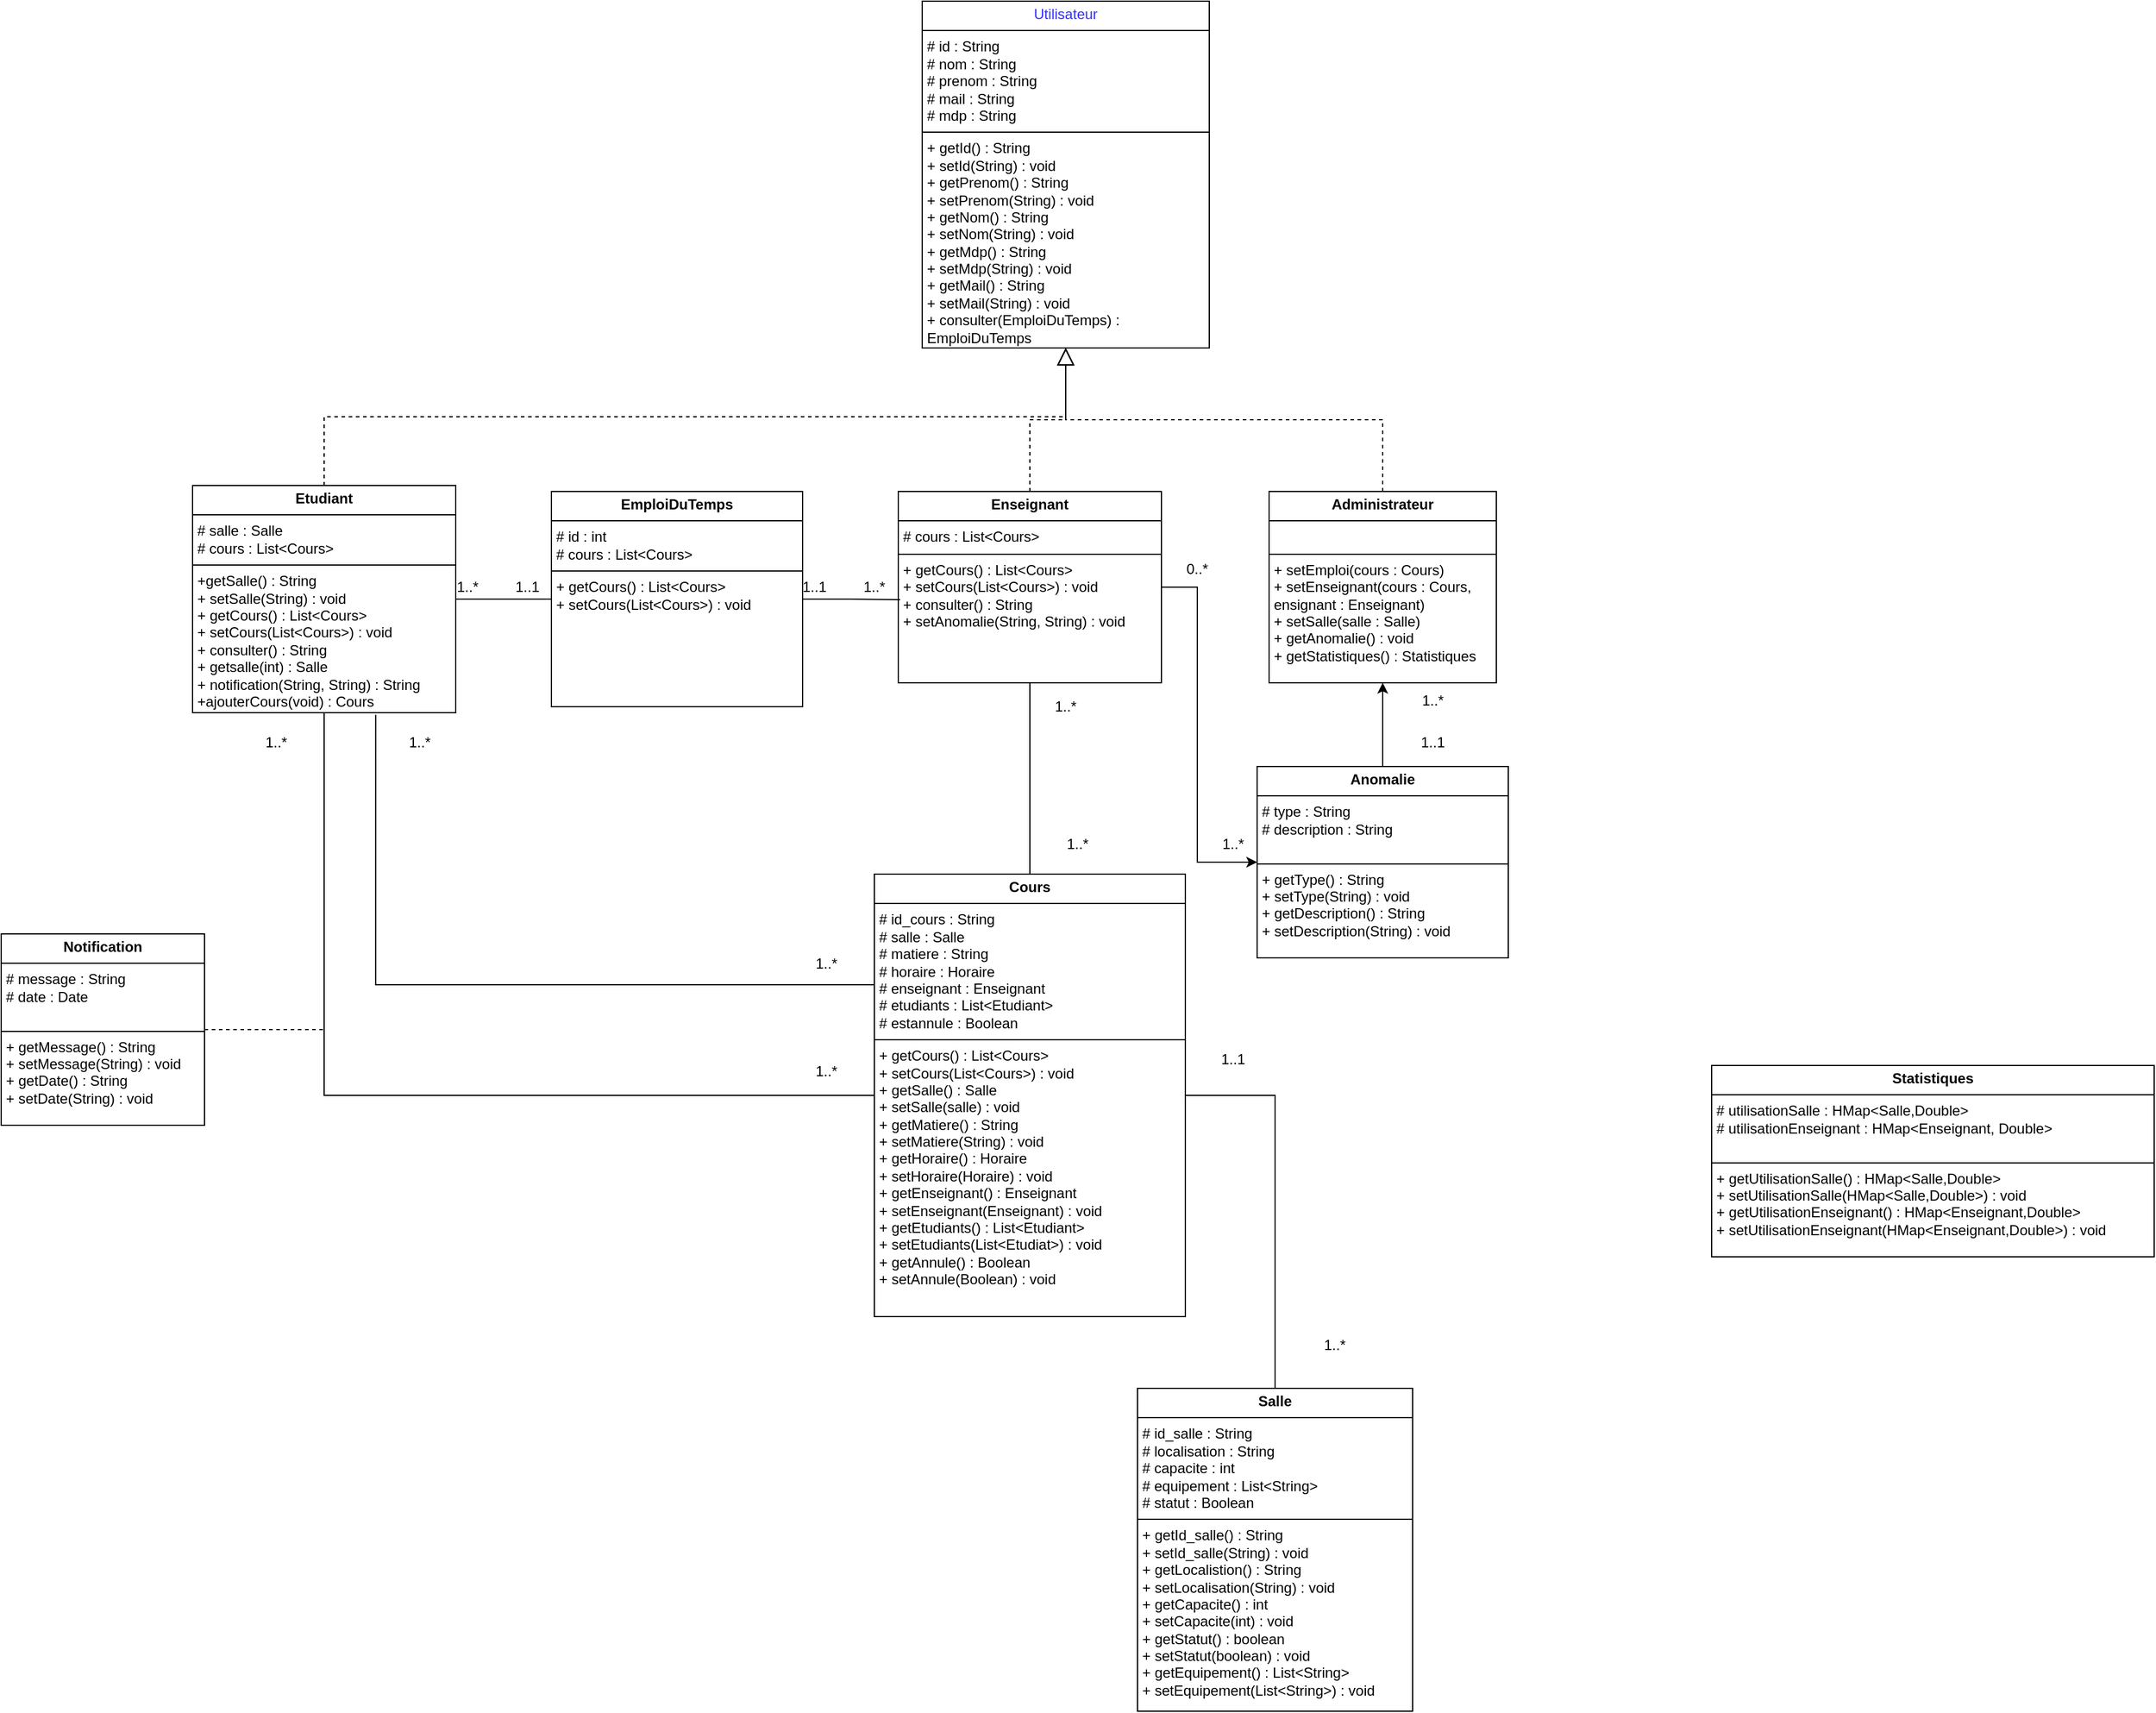 <mxfile version="27.0.6">
  <diagram name="Page-1" id="ocIGo5bQyAD7GgWdxXTj">
    <mxGraphModel dx="2466" dy="906" grid="1" gridSize="10" guides="1" tooltips="1" connect="1" arrows="1" fold="1" page="1" pageScale="1" pageWidth="827" pageHeight="1169" math="0" shadow="0">
      <root>
        <mxCell id="0" />
        <mxCell id="1" parent="0" />
        <mxCell id="oOOovUlSggI43qUW11VL-1" value="&lt;p style=&quot;margin:0px;margin-top:4px;text-align:center;&quot;&gt;&lt;b&gt;Etudiant&lt;/b&gt;&lt;/p&gt;&lt;hr size=&quot;1&quot; style=&quot;border-style:solid;&quot;&gt;&lt;p style=&quot;margin:0px;margin-left:4px;&quot;&gt;&lt;span style=&quot;background-color: transparent; color: light-dark(rgb(0, 0, 0), rgb(255, 255, 255));&quot;&gt;# salle : Salle&amp;nbsp;&lt;/span&gt;&lt;/p&gt;&lt;p style=&quot;margin:0px;margin-left:4px;&quot;&gt;&lt;span style=&quot;background-color: transparent; color: light-dark(rgb(0, 0, 0), rgb(255, 255, 255));&quot;&gt;# cours : List&amp;lt;Cours&amp;gt;&lt;/span&gt;&lt;/p&gt;&lt;hr size=&quot;1&quot; style=&quot;border-style:solid;&quot;&gt;&lt;p style=&quot;margin: 0px 0px 0px 4px;&quot;&gt;&lt;span style=&quot;background-color: transparent; color: light-dark(rgb(0, 0, 0), rgb(255, 255, 255));&quot;&gt;+getSalle() : String&lt;/span&gt;&lt;/p&gt;&lt;p style=&quot;margin: 0px 0px 0px 4px;&quot;&gt;+ setSalle(String) : void&lt;/p&gt;&lt;p style=&quot;margin:0px;margin-left:4px;&quot;&gt;+ getCours() : List&amp;lt;Cours&amp;gt;&lt;/p&gt;&lt;p style=&quot;margin:0px;margin-left:4px;&quot;&gt;+ setCours(List&amp;lt;Cours&amp;gt;) : void&lt;/p&gt;&lt;p style=&quot;margin:0px;margin-left:4px;&quot;&gt;+ consulter() : String&lt;/p&gt;&lt;p style=&quot;margin:0px;margin-left:4px;&quot;&gt;+ getsalle(int) : Salle&lt;/p&gt;&lt;p style=&quot;margin:0px;margin-left:4px;&quot;&gt;+ notification(String, String) : String&lt;/p&gt;&lt;p style=&quot;margin:0px;margin-left:4px;&quot;&gt;+ajouterCours(void) : Cours&lt;/p&gt;&lt;p style=&quot;margin:0px;margin-left:4px;&quot;&gt;&lt;br&gt;&lt;/p&gt;" style="verticalAlign=top;align=left;overflow=fill;html=1;whiteSpace=wrap;" parent="1" vertex="1">
          <mxGeometry x="-210" y="435" width="220" height="190" as="geometry" />
        </mxCell>
        <mxCell id="oOOovUlSggI43qUW11VL-2" style="edgeStyle=orthogonalEdgeStyle;rounded=0;orthogonalLoop=1;jettySize=auto;html=1;entryX=0;entryY=0.5;entryDx=0;entryDy=0;" parent="1" source="oOOovUlSggI43qUW11VL-3" target="oOOovUlSggI43qUW11VL-14" edge="1">
          <mxGeometry relative="1" as="geometry">
            <Array as="points">
              <mxPoint x="630" y="520" />
              <mxPoint x="630" y="750" />
            </Array>
          </mxGeometry>
        </mxCell>
        <mxCell id="oOOovUlSggI43qUW11VL-3" value="&lt;p style=&quot;margin:0px;margin-top:4px;text-align:center;&quot;&gt;&lt;b&gt;Enseignant&lt;/b&gt;&lt;span style=&quot;color: rgba(0, 0, 0, 0); font-family: monospace; font-size: 0px; text-wrap-mode: nowrap; background-color: transparent; text-align: left;&quot;&gt;%3CmxGraphModel%3E%3Croot%3E%3CmxCell%20id%3D%220%22%2F%3E%3CmxCell%20id%3D%221%22%20parent%3D%220%22%2F%3E%3CmxCell%20id%3D%222%22%20value%3D%22%26lt%3Bp%20style%3D%26quot%3Bmargin%3A0px%3Bmargin-top%3A4px%3Btext-align%3Acenter%3B%26quot%3B%26gt%3B%26lt%3Bb%26gt%3BEtudiant%26lt%3B%2Fb%26gt%3B%26lt%3B%2Fp%26gt%3B%26lt%3Bhr%20size%3D%26quot%3B1%26quot%3B%20style%3D%26quot%3Bborder-style%3Asolid%3B%26quot%3B%26gt%3B%26lt%3Bp%20style%3D%26quot%3Bmargin%3A0px%3Bmargin-left%3A4px%3B%26quot%3B%26gt%3B%2B%20field%3A%20Type%26lt%3B%2Fp%26gt%3B%26lt%3Bhr%20size%3D%26quot%3B1%26quot%3B%20style%3D%26quot%3Bborder-style%3Asolid%3B%26quot%3B%26gt%3B%26lt%3Bp%20style%3D%26quot%3Bmargin%3A0px%3Bmargin-left%3A4px%3B%26quot%3B%26gt%3B%2B%20method()%3A%20Type%26lt%3B%2Fp%26gt%3B%22%20style%3D%22verticalAlign%3Dtop%3Balign%3Dleft%3Boverflow%3Dfill%3Bhtml%3D1%3BwhiteSpace%3Dwrap%3B%22%20vertex%3D%221%22%20parent%3D%221%22%3E%3CmxGeometry%20x%3D%22260%22%20y%3D%2250%22%20width%3D%22160%22%20height%3D%2290%22%20as%3D%22geometry%22%2F%3E%3C%2FmxCell%3E%3C%2Froot%3E%3C%2FmxGraphModel%3E&lt;/span&gt;&lt;/p&gt;&lt;hr size=&quot;1&quot; style=&quot;border-style:solid;&quot;&gt;&lt;p style=&quot;margin:0px;margin-left:4px;&quot;&gt;&lt;span style=&quot;background-color: transparent; color: light-dark(rgb(0, 0, 0), rgb(255, 255, 255));&quot;&gt;# cours : List&amp;lt;Cours&amp;gt;&lt;/span&gt;&lt;/p&gt;&lt;hr size=&quot;1&quot; style=&quot;border-style:solid;&quot;&gt;&lt;p style=&quot;margin: 0px 0px 0px 4px;&quot;&gt;+ getCours() : List&amp;lt;Cours&amp;gt;&lt;/p&gt;&lt;p style=&quot;margin: 0px 0px 0px 4px;&quot;&gt;+ setCours(List&amp;lt;Cours&amp;gt;) : void&lt;/p&gt;&lt;p style=&quot;margin:0px;margin-left:4px;&quot;&gt;+ consulter() : String&lt;/p&gt;&lt;p style=&quot;margin:0px;margin-left:4px;&quot;&gt;+ setAnomalie(String, String) : void&lt;/p&gt;" style="verticalAlign=top;align=left;overflow=fill;html=1;whiteSpace=wrap;" parent="1" vertex="1">
          <mxGeometry x="380" y="440" width="220" height="160" as="geometry" />
        </mxCell>
        <mxCell id="oOOovUlSggI43qUW11VL-4" value="&lt;p style=&quot;margin:0px;margin-top:4px;text-align:center;&quot;&gt;&lt;b&gt;Administrateur&lt;/b&gt;&lt;/p&gt;&lt;hr size=&quot;1&quot; style=&quot;border-style:solid;&quot;&gt;&lt;p style=&quot;margin:0px;margin-left:4px;&quot;&gt;&lt;br&gt;&lt;/p&gt;&lt;hr size=&quot;1&quot; style=&quot;border-style:solid;&quot;&gt;&lt;p style=&quot;margin:0px;margin-left:4px;&quot;&gt;+ setEmploi(cours : Cours)&lt;/p&gt;&lt;p style=&quot;margin:0px;margin-left:4px;&quot;&gt;+ setEnseignant(cours : Cours, ensignant : Enseignant)&lt;/p&gt;&lt;p style=&quot;margin:0px;margin-left:4px;&quot;&gt;+ setSalle(salle : Salle)&lt;/p&gt;&lt;p style=&quot;margin:0px;margin-left:4px;&quot;&gt;+ getAnomalie() : void&lt;/p&gt;&lt;p style=&quot;margin:0px;margin-left:4px;&quot;&gt;+ getStatistiques() : Statistiques&lt;/p&gt;" style="verticalAlign=top;align=left;overflow=fill;html=1;whiteSpace=wrap;" parent="1" vertex="1">
          <mxGeometry x="690" y="440" width="190" height="160" as="geometry" />
        </mxCell>
        <mxCell id="oOOovUlSggI43qUW11VL-5" style="edgeStyle=orthogonalEdgeStyle;rounded=0;orthogonalLoop=1;jettySize=auto;html=1;entryX=1;entryY=0.5;entryDx=0;entryDy=0;endArrow=none;endFill=1;startFill=0;" parent="1" source="oOOovUlSggI43qUW11VL-6" target="oOOovUlSggI43qUW11VL-22" edge="1">
          <mxGeometry relative="1" as="geometry" />
        </mxCell>
        <mxCell id="oOOovUlSggI43qUW11VL-6" value="&lt;p style=&quot;margin:0px;margin-top:4px;text-align:center;&quot;&gt;&lt;b&gt;Salle&lt;/b&gt;&lt;/p&gt;&lt;hr size=&quot;1&quot; style=&quot;border-style:solid;&quot;&gt;&lt;p style=&quot;margin:0px;margin-left:4px;&quot;&gt;# id_salle : String&lt;/p&gt;&lt;p style=&quot;margin:0px;margin-left:4px;&quot;&gt;# localisation : String&lt;/p&gt;&lt;p style=&quot;margin:0px;margin-left:4px;&quot;&gt;# capacite : int&lt;/p&gt;&lt;p style=&quot;margin:0px;margin-left:4px;&quot;&gt;# equipement : List&amp;lt;String&amp;gt;&lt;/p&gt;&lt;p style=&quot;margin:0px;margin-left:4px;&quot;&gt;# statut : Boolean&lt;/p&gt;&lt;hr size=&quot;1&quot; style=&quot;border-style:solid;&quot;&gt;&lt;p style=&quot;margin: 0px 0px 0px 4px;&quot;&gt;+ getId_salle() : String&lt;/p&gt;&lt;p style=&quot;margin: 0px 0px 0px 4px;&quot;&gt;+ setId_salle(String) : void&lt;/p&gt;&lt;p style=&quot;margin: 0px 0px 0px 4px;&quot;&gt;+ getLocalistion() : String&lt;/p&gt;&lt;p style=&quot;margin: 0px 0px 0px 4px;&quot;&gt;+ setLocalisation(String) : void&lt;/p&gt;&lt;p style=&quot;margin: 0px 0px 0px 4px;&quot;&gt;+ getCapacite() : int&lt;/p&gt;&lt;p style=&quot;margin: 0px 0px 0px 4px;&quot;&gt;+ setCapacite(int) : void&lt;/p&gt;&lt;p style=&quot;margin: 0px 0px 0px 4px;&quot;&gt;+ getStatut() : boolean&lt;/p&gt;&lt;p style=&quot;margin: 0px 0px 0px 4px;&quot;&gt;+ setStatut(boolean) : void&lt;/p&gt;&lt;p style=&quot;margin: 0px 0px 0px 4px;&quot;&gt;+ getEquipement() : List&amp;lt;String&amp;gt;&lt;/p&gt;&lt;p style=&quot;margin: 0px 0px 0px 4px;&quot;&gt;+ setEquipement(List&amp;lt;String&amp;gt;) : void&lt;/p&gt;" style="verticalAlign=top;align=left;overflow=fill;html=1;whiteSpace=wrap;" parent="1" vertex="1">
          <mxGeometry x="580" y="1190" width="230" height="270" as="geometry" />
        </mxCell>
        <mxCell id="oOOovUlSggI43qUW11VL-7" style="edgeStyle=orthogonalEdgeStyle;rounded=0;orthogonalLoop=1;jettySize=auto;html=1;entryX=1;entryY=0.5;entryDx=0;entryDy=0;endArrow=none;startFill=0;" parent="1" source="oOOovUlSggI43qUW11VL-8" target="oOOovUlSggI43qUW11VL-1" edge="1">
          <mxGeometry relative="1" as="geometry" />
        </mxCell>
        <mxCell id="oOOovUlSggI43qUW11VL-8" value="&lt;p style=&quot;margin:0px;margin-top:4px;text-align:center;&quot;&gt;&lt;b&gt;EmploiDuTemps&lt;/b&gt;&lt;/p&gt;&lt;hr size=&quot;1&quot; style=&quot;border-style:solid;&quot;&gt;&lt;p style=&quot;margin:0px;margin-left:4px;&quot;&gt;# id : int&lt;/p&gt;&lt;p style=&quot;margin:0px;margin-left:4px;&quot;&gt;# cours : List&amp;lt;Cours&amp;gt;&lt;br&gt;&lt;/p&gt;&lt;hr size=&quot;1&quot; style=&quot;border-style:solid;&quot;&gt;&lt;p style=&quot;margin:0px;margin-left:4px;&quot;&gt;&lt;span style=&quot;background-color: transparent; color: light-dark(rgb(0, 0, 0), rgb(255, 255, 255));&quot;&gt;+ getCours() : List&amp;lt;Cours&amp;gt;&lt;/span&gt;&lt;/p&gt;&lt;p style=&quot;margin: 0px 0px 0px 4px;&quot;&gt;+ setCours(List&amp;lt;Cours&amp;gt;) : void&lt;/p&gt;" style="verticalAlign=top;align=left;overflow=fill;html=1;whiteSpace=wrap;" parent="1" vertex="1">
          <mxGeometry x="90" y="440" width="210" height="180" as="geometry" />
        </mxCell>
        <mxCell id="oOOovUlSggI43qUW11VL-11" style="edgeStyle=orthogonalEdgeStyle;rounded=0;orthogonalLoop=1;jettySize=auto;html=1;endArrow=none;startFill=0;dashed=1;" parent="1" source="oOOovUlSggI43qUW11VL-12" edge="1">
          <mxGeometry relative="1" as="geometry">
            <mxPoint x="-100" y="890" as="targetPoint" />
          </mxGeometry>
        </mxCell>
        <mxCell id="oOOovUlSggI43qUW11VL-12" value="&lt;p style=&quot;margin:0px;margin-top:4px;text-align:center;&quot;&gt;&lt;b&gt;Notification&lt;/b&gt;&lt;/p&gt;&lt;hr size=&quot;1&quot; style=&quot;border-style:solid;&quot;&gt;&lt;p style=&quot;margin:0px;margin-left:4px;&quot;&gt;# message : String&lt;/p&gt;&lt;p style=&quot;margin:0px;margin-left:4px;&quot;&gt;&lt;span style=&quot;background-color: transparent; color: light-dark(rgb(0, 0, 0), rgb(255, 255, 255));&quot;&gt;# date : Date&lt;/span&gt;&lt;/p&gt;&lt;p style=&quot;margin:0px;margin-left:4px;&quot;&gt;&lt;br&gt;&lt;/p&gt;&lt;hr size=&quot;1&quot; style=&quot;border-style:solid;&quot;&gt;&lt;p style=&quot;margin: 0px 0px 0px 4px;&quot;&gt;+ getMessage() : String&lt;/p&gt;&lt;p style=&quot;margin: 0px 0px 0px 4px;&quot;&gt;+ setMessage(String) : void&lt;/p&gt;&lt;p style=&quot;margin: 0px 0px 0px 4px;&quot;&gt;+ getDate() : String&lt;/p&gt;&lt;p style=&quot;margin: 0px 0px 0px 4px;&quot;&gt;+ setDate(String) : void&lt;/p&gt;&lt;div&gt;&lt;br&gt;&lt;/div&gt;" style="verticalAlign=top;align=left;overflow=fill;html=1;whiteSpace=wrap;" parent="1" vertex="1">
          <mxGeometry x="-370" y="810" width="170" height="160" as="geometry" />
        </mxCell>
        <mxCell id="oOOovUlSggI43qUW11VL-13" style="edgeStyle=orthogonalEdgeStyle;rounded=0;orthogonalLoop=1;jettySize=auto;html=1;" parent="1" source="oOOovUlSggI43qUW11VL-14" target="oOOovUlSggI43qUW11VL-4" edge="1">
          <mxGeometry relative="1" as="geometry" />
        </mxCell>
        <mxCell id="oOOovUlSggI43qUW11VL-14" value="&lt;p style=&quot;margin:0px;margin-top:4px;text-align:center;&quot;&gt;&lt;b&gt;Anomalie&lt;/b&gt;&lt;/p&gt;&lt;hr size=&quot;1&quot; style=&quot;border-style:solid;&quot;&gt;&lt;p style=&quot;margin:0px;margin-left:4px;&quot;&gt;# type : String&lt;/p&gt;&lt;p style=&quot;margin:0px;margin-left:4px;&quot;&gt;&lt;span style=&quot;background-color: transparent; color: light-dark(rgb(0, 0, 0), rgb(255, 255, 255));&quot;&gt;# description : String&lt;/span&gt;&lt;/p&gt;&lt;p style=&quot;margin:0px;margin-left:4px;&quot;&gt;&lt;br&gt;&lt;/p&gt;&lt;hr size=&quot;1&quot; style=&quot;border-style:solid;&quot;&gt;&lt;p style=&quot;margin: 0px 0px 0px 4px;&quot;&gt;+ getType() : String&lt;/p&gt;&lt;p style=&quot;margin: 0px 0px 0px 4px;&quot;&gt;+ setType(String) : void&lt;/p&gt;&lt;p style=&quot;margin: 0px 0px 0px 4px;&quot;&gt;+ getDescription() : String&lt;/p&gt;&lt;p style=&quot;margin: 0px 0px 0px 4px;&quot;&gt;+ setDescription(String) : void&lt;/p&gt;&lt;div&gt;&lt;br&gt;&lt;/div&gt;" style="verticalAlign=top;align=left;overflow=fill;html=1;whiteSpace=wrap;" parent="1" vertex="1">
          <mxGeometry x="680" y="670" width="210" height="160" as="geometry" />
        </mxCell>
        <mxCell id="oOOovUlSggI43qUW11VL-15" value="&lt;p style=&quot;margin:0px;margin-top:4px;text-align:center;&quot;&gt;&lt;b&gt;Statistiques&lt;/b&gt;&lt;/p&gt;&lt;hr size=&quot;1&quot; style=&quot;border-style:solid;&quot;&gt;&lt;p style=&quot;margin:0px;margin-left:4px;&quot;&gt;# utilisationSalle : HMap&amp;lt;Salle,Double&amp;gt;&lt;/p&gt;&lt;p style=&quot;margin:0px;margin-left:4px;&quot;&gt;# utilisationEnseignant : HMap&amp;lt;Enseignant, Double&amp;gt;&lt;/p&gt;&lt;p style=&quot;margin:0px;margin-left:4px;&quot;&gt;&lt;br&gt;&lt;/p&gt;&lt;hr size=&quot;1&quot; style=&quot;border-style:solid;&quot;&gt;&lt;p style=&quot;margin: 0px 0px 0px 4px;&quot;&gt;+ getUtilisationSalle() : HMap&amp;lt;Salle,Double&amp;gt;&lt;/p&gt;&lt;p style=&quot;margin: 0px 0px 0px 4px;&quot;&gt;+ setUtilisationSalle(HMap&amp;lt;Salle,Double&amp;gt;) : void&lt;/p&gt;&lt;p style=&quot;margin: 0px 0px 0px 4px;&quot;&gt;+ getUtilisationEnseignant() : HMap&amp;lt;Enseignant,Double&amp;gt;&lt;/p&gt;&lt;p style=&quot;margin: 0px 0px 0px 4px;&quot;&gt;+ setUtilisationEnseignant(HMap&amp;lt;Enseignant,Double&amp;gt;) : void&lt;/p&gt;" style="verticalAlign=top;align=left;overflow=fill;html=1;whiteSpace=wrap;" parent="1" vertex="1">
          <mxGeometry x="1060" y="920" width="370" height="160" as="geometry" />
        </mxCell>
        <mxCell id="oOOovUlSggI43qUW11VL-16" value="&lt;p style=&quot;text-align: center; margin: 4px 0px 0px;&quot;&gt;&lt;font style=&quot;color: rgb(0, 0, 0);&quot;&gt;&lt;span style=&quot;background-color: transparent; text-align: left;&quot;&gt;&lt;font style=&quot;color: rgb(51, 51, 255);&quot;&gt;Utilisateur&lt;/font&gt;&lt;/span&gt;&lt;span style=&quot;font-family: monospace; font-size: 0px; text-wrap-mode: nowrap; background-color: transparent; text-align: left; color: rgba(0, 0, 0, 0);&quot;&gt;%&lt;/span&gt;&lt;/font&gt;&lt;span style=&quot;color: rgba(0, 0, 0, 0); font-family: monospace; font-size: 0px; text-wrap-mode: nowrap; background-color: transparent; text-align: left;&quot;&gt;3CmxGraphModel%3E%3Croot%3E%3CmxCell%20id%3D%220%22%2F%3E%3CmxCell%20id%3D%221%22%20parent%3D%220%22%2F%3E%3CmxCell%20id%3D%222%22%20value%3D%22%26lt%3Bp%20style%3D%26quot%3Bmargin%3A0px%3Bmargin-top%3A4px%3Btext-align%3Acenter%3B%26quot%3B%26gt%3B%26lt%3Bb%26gt%3BEtudiant%26lt%3B%2Fb%26gt%3B%26lt%3B%2Fp%26gt%3B%26lt%3Bhr%20size%3D%26quot%3B1%26quot%3B%20style%3D%26quot%3Bborder-style%3Asolid%3B%26quot%3B%26gt%3B%26lt%3Bp%20style%3D%26quot%3Bmargin%3A0px%3Bmargin-left%3A4px%3B%26quot%3B%26gt%3B%2B%20field%3A%20Type%26lt%3B%2Fp%26gt%3B%26lt%3Bhr%20size%3D%26quot%3B1%26quot%3B%20style%3D%26quot%3Bborder-style%3Asolid%3B%26quot%3B%26gt%3B%26lt%3Bp%20style%3D%26quot%3Bmargin%3A0px%3Bmargin-left%3A4px%3B%26quot%3B%26gt%3B%2B%20method()%3A%20Type%26lt%3B%2Fp%26gt%3B%22%20style%3D%22verticalAlign%3Dtop%3Balign%3Dleft%3Boverflow%3Dfill%3Bhtml%3D1%3BwhiteSpace%3Dwrap%3B%22%20vertex%3D%221%22%20parent%3D%221%22%3E%3CmxGeometry%20x%3D%22260%22%20y%3D%2250%22%20width%3D%22160%22%20height%3D%2290%22%20as%3D%22geometry%22%2F%3E%3C%2FmxCell%3E%3C%2Froot%3E%3C%2FmxGraphModel%3E&lt;/span&gt;&lt;/p&gt;&lt;hr size=&quot;1&quot; style=&quot;border-style:solid;&quot;&gt;&lt;p style=&quot;margin:0px;margin-left:4px;&quot;&gt;# id : String&lt;/p&gt;&lt;p style=&quot;margin:0px;margin-left:4px;&quot;&gt;&lt;span style=&quot;background-color: transparent; color: light-dark(rgb(0, 0, 0), rgb(255, 255, 255));&quot;&gt;# nom : String&lt;/span&gt;&lt;/p&gt;&lt;p style=&quot;margin:0px;margin-left:4px;&quot;&gt;# prenom : String&lt;/p&gt;&lt;p style=&quot;margin:0px;margin-left:4px;&quot;&gt;# mail : String&lt;/p&gt;&lt;p style=&quot;margin:0px;margin-left:4px;&quot;&gt;# mdp : String&lt;/p&gt;&lt;hr size=&quot;1&quot; style=&quot;border-style:solid;&quot;&gt;&lt;p style=&quot;margin:0px;margin-left:4px;&quot;&gt;+ getId() : String&lt;/p&gt;&lt;p style=&quot;margin:0px;margin-left:4px;&quot;&gt;+ setId(String) : void&lt;/p&gt;&lt;p style=&quot;margin:0px;margin-left:4px;&quot;&gt;+ getPrenom() : String&lt;/p&gt;&lt;p style=&quot;margin:0px;margin-left:4px;&quot;&gt;+ setPrenom(String) : void&lt;/p&gt;&lt;p style=&quot;margin:0px;margin-left:4px;&quot;&gt;+ getNom() : String&lt;/p&gt;&lt;p style=&quot;margin:0px;margin-left:4px;&quot;&gt;+ setNom(String) : void&lt;/p&gt;&lt;p style=&quot;margin: 0px 0px 0px 4px;&quot;&gt;+ getMdp() : String&lt;/p&gt;&lt;p style=&quot;margin: 0px 0px 0px 4px;&quot;&gt;+ setMdp(String) : void&lt;/p&gt;&lt;p style=&quot;margin:0px;margin-left:4px;&quot;&gt;+ getMail() : String&lt;/p&gt;&lt;p style=&quot;margin:0px;margin-left:4px;&quot;&gt;+ setMail(String) : void&lt;/p&gt;&lt;p style=&quot;margin:0px;margin-left:4px;&quot;&gt;+ consulter(EmploiDuTemps) : EmploiDuTemps&lt;/p&gt;" style="verticalAlign=top;align=left;overflow=fill;html=1;whiteSpace=wrap;" parent="1" vertex="1">
          <mxGeometry x="400" y="30" width="240" height="290" as="geometry" />
        </mxCell>
        <mxCell id="oOOovUlSggI43qUW11VL-17" value="" style="endArrow=block;dashed=1;endFill=0;endSize=12;html=1;rounded=0;fontSize=12;exitX=0.5;exitY=0;exitDx=0;exitDy=0;entryX=0.5;entryY=1;entryDx=0;entryDy=0;edgeStyle=orthogonalEdgeStyle;" parent="1" source="oOOovUlSggI43qUW11VL-1" target="oOOovUlSggI43qUW11VL-16" edge="1">
          <mxGeometry width="160" relative="1" as="geometry">
            <mxPoint x="190" y="410" as="sourcePoint" />
            <mxPoint x="350" y="410" as="targetPoint" />
          </mxGeometry>
        </mxCell>
        <mxCell id="oOOovUlSggI43qUW11VL-18" value="" style="endArrow=block;dashed=1;endFill=0;endSize=12;html=1;rounded=0;fontSize=12;exitX=0.5;exitY=0;exitDx=0;exitDy=0;entryX=0.5;entryY=1;entryDx=0;entryDy=0;edgeStyle=orthogonalEdgeStyle;" parent="1" source="oOOovUlSggI43qUW11VL-3" target="oOOovUlSggI43qUW11VL-16" edge="1">
          <mxGeometry width="160" relative="1" as="geometry">
            <mxPoint x="380" y="500" as="sourcePoint" />
            <mxPoint x="540" y="500" as="targetPoint" />
          </mxGeometry>
        </mxCell>
        <mxCell id="oOOovUlSggI43qUW11VL-19" value="" style="endArrow=block;dashed=1;endFill=0;endSize=12;html=1;rounded=0;fontSize=12;exitX=0.5;exitY=0;exitDx=0;exitDy=0;entryX=0.5;entryY=1;entryDx=0;entryDy=0;edgeStyle=orthogonalEdgeStyle;" parent="1" source="oOOovUlSggI43qUW11VL-4" target="oOOovUlSggI43qUW11VL-16" edge="1">
          <mxGeometry width="160" relative="1" as="geometry">
            <mxPoint x="620" y="490" as="sourcePoint" />
            <mxPoint x="780" y="490" as="targetPoint" />
          </mxGeometry>
        </mxCell>
        <mxCell id="oOOovUlSggI43qUW11VL-20" style="edgeStyle=orthogonalEdgeStyle;rounded=0;orthogonalLoop=1;jettySize=auto;html=1;exitX=0;exitY=0.5;exitDx=0;exitDy=0;entryX=0.5;entryY=1;entryDx=0;entryDy=0;endArrow=none;startFill=0;" parent="1" source="oOOovUlSggI43qUW11VL-22" target="oOOovUlSggI43qUW11VL-1" edge="1">
          <mxGeometry relative="1" as="geometry" />
        </mxCell>
        <mxCell id="oOOovUlSggI43qUW11VL-21" style="edgeStyle=orthogonalEdgeStyle;rounded=0;orthogonalLoop=1;jettySize=auto;html=1;exitX=0;exitY=0.25;exitDx=0;exitDy=0;entryX=0.696;entryY=1.009;entryDx=0;entryDy=0;entryPerimeter=0;endArrow=none;startFill=0;" parent="1" source="oOOovUlSggI43qUW11VL-22" target="oOOovUlSggI43qUW11VL-1" edge="1">
          <mxGeometry relative="1" as="geometry">
            <mxPoint x="230" y="750" as="targetPoint" />
          </mxGeometry>
        </mxCell>
        <mxCell id="oOOovUlSggI43qUW11VL-22" value="&lt;p style=&quot;margin:0px;margin-top:4px;text-align:center;&quot;&gt;&lt;b&gt;Cours&lt;/b&gt;&lt;/p&gt;&lt;hr size=&quot;1&quot; style=&quot;border-style:solid;&quot;&gt;&lt;p style=&quot;margin:0px;margin-left:4px;&quot;&gt;# id_cours : String&lt;/p&gt;&lt;p style=&quot;margin:0px;margin-left:4px;&quot;&gt;&lt;span style=&quot;background-color: transparent; color: light-dark(rgb(0, 0, 0), rgb(255, 255, 255));&quot;&gt;# salle : Salle&lt;/span&gt;&lt;/p&gt;&lt;p style=&quot;margin:0px;margin-left:4px;&quot;&gt;# matiere : String&lt;/p&gt;&lt;p style=&quot;margin:0px;margin-left:4px;&quot;&gt;# horaire : Horaire&lt;/p&gt;&lt;p style=&quot;margin:0px;margin-left:4px;&quot;&gt;# enseignant : Enseignant&lt;/p&gt;&lt;p style=&quot;margin:0px;margin-left:4px;&quot;&gt;# etudiants : List&amp;lt;Etudiant&amp;gt;&lt;/p&gt;&lt;p style=&quot;margin:0px;margin-left:4px;&quot;&gt;# estannule : Boolean&lt;/p&gt;&lt;hr size=&quot;1&quot; style=&quot;border-style:solid;&quot;&gt;&lt;p style=&quot;margin: 0px 0px 0px 4px;&quot;&gt;+ getCours() : List&amp;lt;Cours&amp;gt;&lt;/p&gt;&lt;p style=&quot;margin: 0px 0px 0px 4px;&quot;&gt;+ setCours(List&amp;lt;Cours&amp;gt;) : void&lt;/p&gt;&lt;p style=&quot;margin: 0px 0px 0px 4px;&quot;&gt;+ getSalle() : Salle&lt;/p&gt;&lt;p style=&quot;margin: 0px 0px 0px 4px;&quot;&gt;+ setSalle(salle) : void&lt;/p&gt;&lt;p style=&quot;margin: 0px 0px 0px 4px;&quot;&gt;+ getMatiere() : String&lt;/p&gt;&lt;p style=&quot;margin: 0px 0px 0px 4px;&quot;&gt;+ setMatiere(String) : void&lt;/p&gt;&lt;p style=&quot;margin: 0px 0px 0px 4px;&quot;&gt;+ getHoraire() : Horaire&lt;/p&gt;&lt;p style=&quot;margin: 0px 0px 0px 4px;&quot;&gt;+ setHoraire(Horaire) : void&lt;/p&gt;&lt;p style=&quot;margin: 0px 0px 0px 4px;&quot;&gt;+ getEnseignant() : Enseignant&lt;/p&gt;&lt;p style=&quot;margin: 0px 0px 0px 4px;&quot;&gt;+ setEnseignant(Enseignant) : void&lt;/p&gt;&lt;p style=&quot;margin: 0px 0px 0px 4px;&quot;&gt;+ getEtudiants() : List&amp;lt;Etudiant&amp;gt;&lt;/p&gt;&lt;p style=&quot;margin: 0px 0px 0px 4px;&quot;&gt;+ setEtudiants(List&amp;lt;Etudiat&amp;gt;) : void&lt;/p&gt;&lt;p style=&quot;margin: 0px 0px 0px 4px;&quot;&gt;+ getAnnule() : Boolean&lt;/p&gt;&lt;p style=&quot;margin: 0px 0px 0px 4px;&quot;&gt;+ setAnnule(Boolean) : void&lt;/p&gt;" style="verticalAlign=top;align=left;overflow=fill;html=1;whiteSpace=wrap;" parent="1" vertex="1">
          <mxGeometry x="360" y="760" width="260" height="370" as="geometry" />
        </mxCell>
        <mxCell id="oOOovUlSggI43qUW11VL-23" style="edgeStyle=orthogonalEdgeStyle;rounded=0;orthogonalLoop=1;jettySize=auto;html=1;endArrow=none;startFill=0;" parent="1" source="oOOovUlSggI43qUW11VL-22" target="oOOovUlSggI43qUW11VL-3" edge="1">
          <mxGeometry relative="1" as="geometry" />
        </mxCell>
        <mxCell id="oOOovUlSggI43qUW11VL-24" value="1..*" style="text;html=1;align=center;verticalAlign=middle;whiteSpace=wrap;rounded=0;" parent="1" vertex="1">
          <mxGeometry x="490" y="605" width="60" height="30" as="geometry" />
        </mxCell>
        <mxCell id="oOOovUlSggI43qUW11VL-25" value="1..*" style="text;html=1;align=center;verticalAlign=middle;whiteSpace=wrap;rounded=0;" parent="1" vertex="1">
          <mxGeometry x="500" y="720" width="60" height="30" as="geometry" />
        </mxCell>
        <mxCell id="oOOovUlSggI43qUW11VL-26" value="1..*" style="text;html=1;align=center;verticalAlign=middle;whiteSpace=wrap;rounded=0;" parent="1" vertex="1">
          <mxGeometry x="290" y="820" width="60" height="30" as="geometry" />
        </mxCell>
        <mxCell id="oOOovUlSggI43qUW11VL-27" value="1..*" style="text;html=1;align=center;verticalAlign=middle;whiteSpace=wrap;rounded=0;" parent="1" vertex="1">
          <mxGeometry x="-50" y="635" width="60" height="30" as="geometry" />
        </mxCell>
        <mxCell id="oOOovUlSggI43qUW11VL-30" value="1..1" style="text;html=1;align=center;verticalAlign=middle;whiteSpace=wrap;rounded=0;" parent="1" vertex="1">
          <mxGeometry x="630" y="900" width="60" height="30" as="geometry" />
        </mxCell>
        <mxCell id="oOOovUlSggI43qUW11VL-31" value="1..*" style="text;html=1;align=center;verticalAlign=middle;whiteSpace=wrap;rounded=0;" parent="1" vertex="1">
          <mxGeometry x="715" y="1139" width="60" height="30" as="geometry" />
        </mxCell>
        <mxCell id="oOOovUlSggI43qUW11VL-32" value="1..*" style="text;html=1;align=center;verticalAlign=middle;whiteSpace=wrap;rounded=0;" parent="1" vertex="1">
          <mxGeometry x="290" y="910" width="60" height="30" as="geometry" />
        </mxCell>
        <mxCell id="oOOovUlSggI43qUW11VL-33" value="1..*" style="text;html=1;align=center;verticalAlign=middle;whiteSpace=wrap;rounded=0;" parent="1" vertex="1">
          <mxGeometry x="-170" y="635" width="60" height="30" as="geometry" />
        </mxCell>
        <mxCell id="oOOovUlSggI43qUW11VL-34" value="0..*" style="text;html=1;align=center;verticalAlign=middle;whiteSpace=wrap;rounded=0;" parent="1" vertex="1">
          <mxGeometry x="600" y="490" width="60" height="30" as="geometry" />
        </mxCell>
        <mxCell id="oOOovUlSggI43qUW11VL-35" value="1..*" style="text;html=1;align=center;verticalAlign=middle;whiteSpace=wrap;rounded=0;" parent="1" vertex="1">
          <mxGeometry x="630" y="720" width="60" height="30" as="geometry" />
        </mxCell>
        <mxCell id="oOOovUlSggI43qUW11VL-36" value="1..*" style="text;html=1;align=center;verticalAlign=middle;whiteSpace=wrap;rounded=0;" parent="1" vertex="1">
          <mxGeometry x="797" y="600" width="60" height="30" as="geometry" />
        </mxCell>
        <mxCell id="oOOovUlSggI43qUW11VL-37" value="1..1" style="text;html=1;align=center;verticalAlign=middle;whiteSpace=wrap;rounded=0;" parent="1" vertex="1">
          <mxGeometry x="797" y="635" width="60" height="30" as="geometry" />
        </mxCell>
        <mxCell id="oOOovUlSggI43qUW11VL-38" value="1..1" style="text;html=1;align=center;verticalAlign=middle;whiteSpace=wrap;rounded=0;" parent="1" vertex="1">
          <mxGeometry x="40" y="505" width="60" height="30" as="geometry" />
        </mxCell>
        <mxCell id="oOOovUlSggI43qUW11VL-39" style="edgeStyle=orthogonalEdgeStyle;rounded=0;orthogonalLoop=1;jettySize=auto;html=1;entryX=0.007;entryY=0.566;entryDx=0;entryDy=0;entryPerimeter=0;endArrow=none;startFill=0;" parent="1" source="oOOovUlSggI43qUW11VL-8" target="oOOovUlSggI43qUW11VL-3" edge="1">
          <mxGeometry relative="1" as="geometry" />
        </mxCell>
        <mxCell id="oOOovUlSggI43qUW11VL-40" value="1..1" style="text;html=1;align=center;verticalAlign=middle;whiteSpace=wrap;rounded=0;" parent="1" vertex="1">
          <mxGeometry x="280" y="505" width="60" height="30" as="geometry" />
        </mxCell>
        <mxCell id="oOOovUlSggI43qUW11VL-41" value="1..*" style="text;html=1;align=center;verticalAlign=middle;whiteSpace=wrap;rounded=0;" parent="1" vertex="1">
          <mxGeometry x="-10" y="505" width="60" height="30" as="geometry" />
        </mxCell>
        <mxCell id="oOOovUlSggI43qUW11VL-42" value="1..*" style="text;html=1;align=center;verticalAlign=middle;whiteSpace=wrap;rounded=0;" parent="1" vertex="1">
          <mxGeometry x="330" y="505" width="60" height="30" as="geometry" />
        </mxCell>
      </root>
    </mxGraphModel>
  </diagram>
</mxfile>

